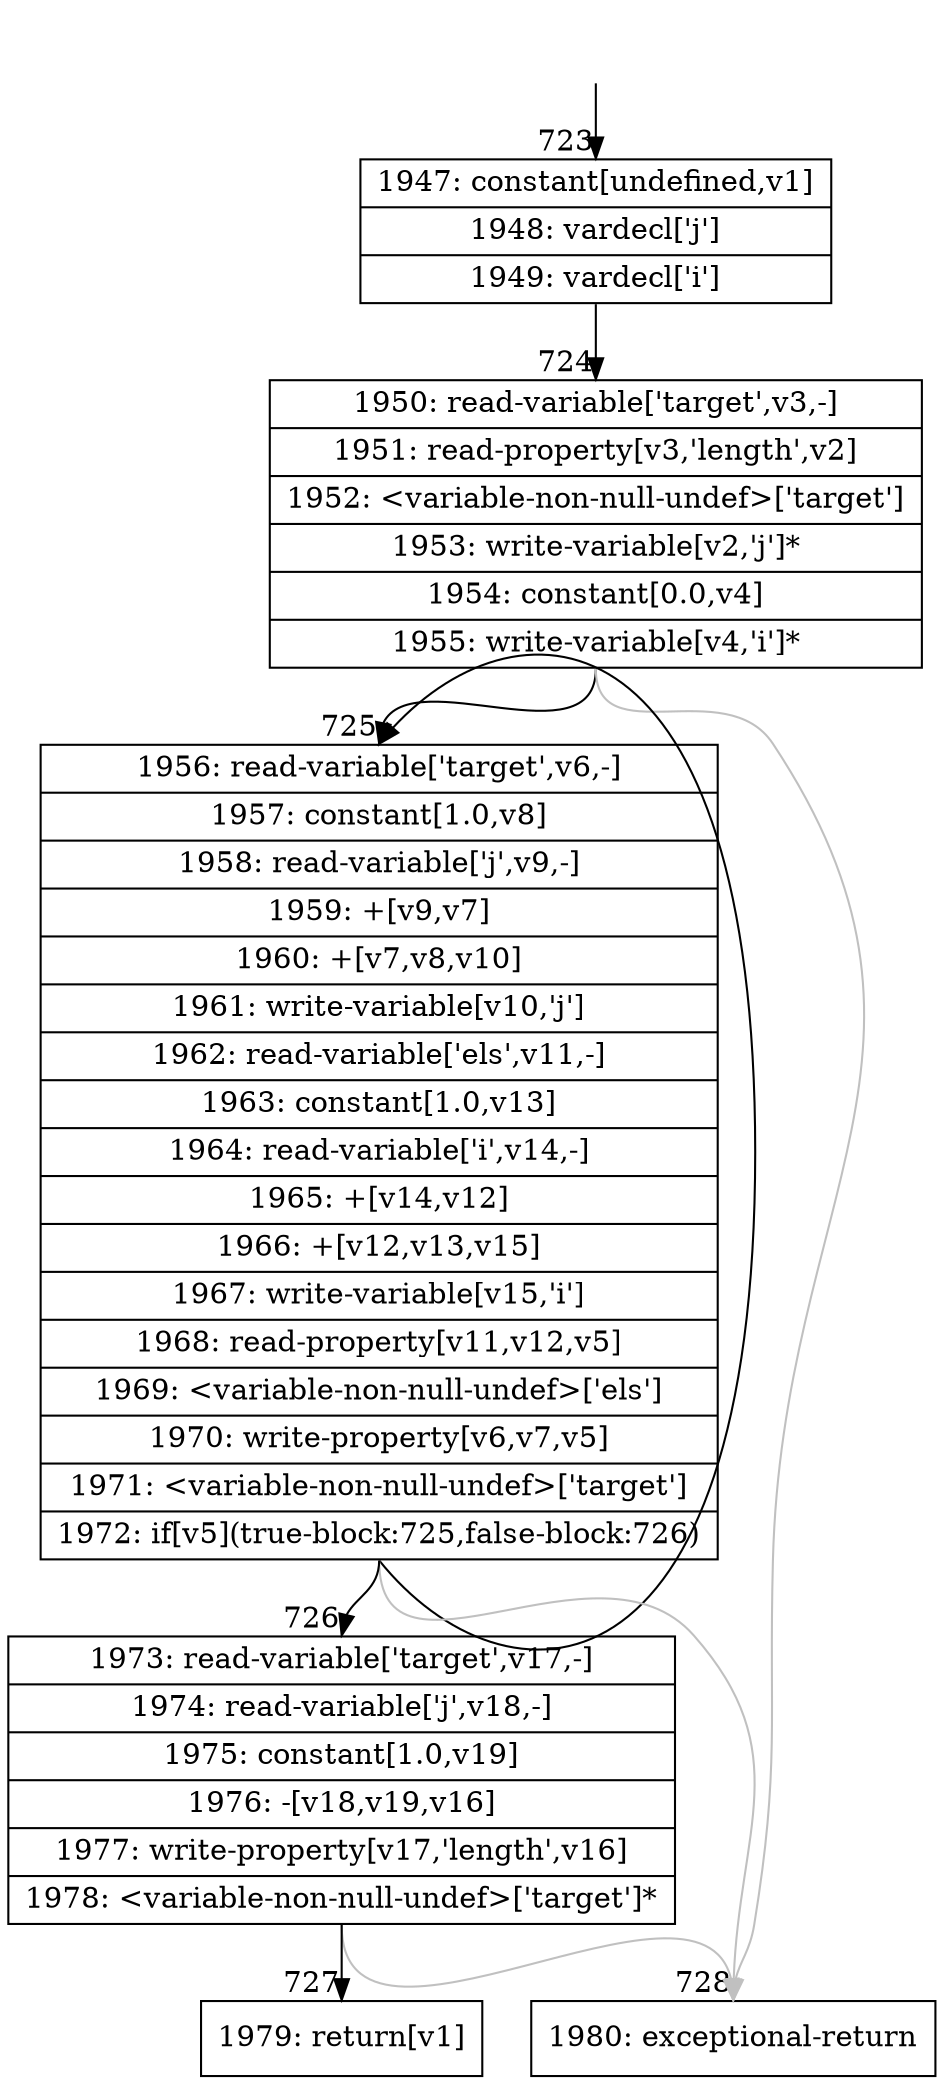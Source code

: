 digraph {
rankdir="TD"
BB_entry55[shape=none,label=""];
BB_entry55 -> BB723 [tailport=s, headport=n, headlabel="    723"]
BB723 [shape=record label="{1947: constant[undefined,v1]|1948: vardecl['j']|1949: vardecl['i']}" ] 
BB723 -> BB724 [tailport=s, headport=n, headlabel="      724"]
BB724 [shape=record label="{1950: read-variable['target',v3,-]|1951: read-property[v3,'length',v2]|1952: \<variable-non-null-undef\>['target']|1953: write-variable[v2,'j']*|1954: constant[0.0,v4]|1955: write-variable[v4,'i']*}" ] 
BB724 -> BB725 [tailport=s, headport=n, headlabel="      725"]
BB724 -> BB728 [tailport=s, headport=n, color=gray, headlabel="      728"]
BB725 [shape=record label="{1956: read-variable['target',v6,-]|1957: constant[1.0,v8]|1958: read-variable['j',v9,-]|1959: +[v9,v7]|1960: +[v7,v8,v10]|1961: write-variable[v10,'j']|1962: read-variable['els',v11,-]|1963: constant[1.0,v13]|1964: read-variable['i',v14,-]|1965: +[v14,v12]|1966: +[v12,v13,v15]|1967: write-variable[v15,'i']|1968: read-property[v11,v12,v5]|1969: \<variable-non-null-undef\>['els']|1970: write-property[v6,v7,v5]|1971: \<variable-non-null-undef\>['target']|1972: if[v5](true-block:725,false-block:726)}" ] 
BB725 -> BB725 [tailport=s, headport=n]
BB725 -> BB726 [tailport=s, headport=n, headlabel="      726"]
BB725 -> BB728 [tailport=s, headport=n, color=gray]
BB726 [shape=record label="{1973: read-variable['target',v17,-]|1974: read-variable['j',v18,-]|1975: constant[1.0,v19]|1976: -[v18,v19,v16]|1977: write-property[v17,'length',v16]|1978: \<variable-non-null-undef\>['target']*}" ] 
BB726 -> BB727 [tailport=s, headport=n, headlabel="      727"]
BB726 -> BB728 [tailport=s, headport=n, color=gray]
BB727 [shape=record label="{1979: return[v1]}" ] 
BB728 [shape=record label="{1980: exceptional-return}" ] 
}
